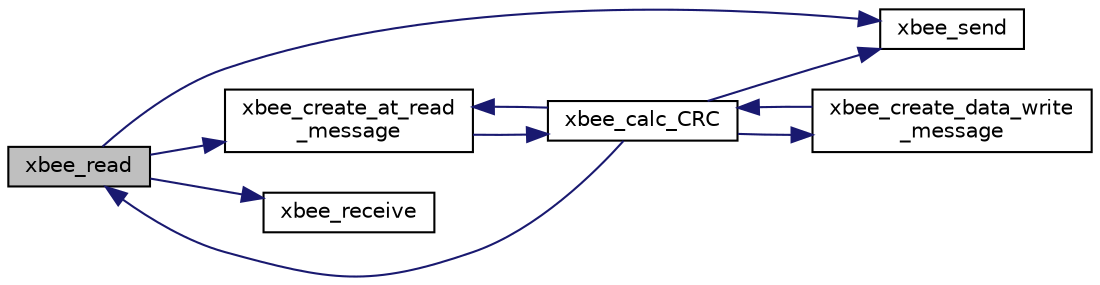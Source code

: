 digraph "xbee_read"
{
  edge [fontname="Helvetica",fontsize="10",labelfontname="Helvetica",labelfontsize="10"];
  node [fontname="Helvetica",fontsize="10",shape=record];
  rankdir="LR";
  Node1 [label="xbee_read",height=0.2,width=0.4,color="black", fillcolor="grey75", style="filled", fontcolor="black"];
  Node1 -> Node2 [color="midnightblue",fontsize="10",style="solid",fontname="Helvetica"];
  Node2 [label="xbee_create_at_read\l_message",height=0.2,width=0.4,color="black", fillcolor="white", style="filled",URL="$group___x_b_e_e.html#gad5fc55d4988dc4eba587b44d17a1fe20",tooltip="Form SPI AT read message packet. "];
  Node2 -> Node3 [color="midnightblue",fontsize="10",style="solid",fontname="Helvetica"];
  Node3 [label="xbee_calc_CRC",height=0.2,width=0.4,color="black", fillcolor="white", style="filled",URL="$group___x_b_e_e.html#ga350cf9addd8a53d61a827112ce70e1cf",tooltip="Calculate Xbee CRC. "];
  Node3 -> Node1 [color="midnightblue",fontsize="10",style="solid",fontname="Helvetica"];
  Node3 -> Node2 [color="midnightblue",fontsize="10",style="solid",fontname="Helvetica"];
  Node3 -> Node4 [color="midnightblue",fontsize="10",style="solid",fontname="Helvetica"];
  Node4 [label="xbee_send",height=0.2,width=0.4,color="black", fillcolor="white", style="filled",URL="$group___x_b_e_e.html#ga7021d2a9da606e65cda41ecbff0c0648"];
  Node3 -> Node5 [color="midnightblue",fontsize="10",style="solid",fontname="Helvetica"];
  Node5 [label="xbee_create_data_write\l_message",height=0.2,width=0.4,color="black", fillcolor="white", style="filled",URL="$group___x_b_e_e.html#gaec25bb3748a6a8ed0ed3a95df30bb885",tooltip="Sending telemetry data over air. "];
  Node5 -> Node3 [color="midnightblue",fontsize="10",style="solid",fontname="Helvetica"];
  Node1 -> Node4 [color="midnightblue",fontsize="10",style="solid",fontname="Helvetica"];
  Node1 -> Node6 [color="midnightblue",fontsize="10",style="solid",fontname="Helvetica"];
  Node6 [label="xbee_receive",height=0.2,width=0.4,color="black", fillcolor="white", style="filled",URL="$group___x_b_e_e.html#ga795c0c12ac17bc19a63fd2868174fa46",tooltip="Low-level SPI reading operation. "];
}
